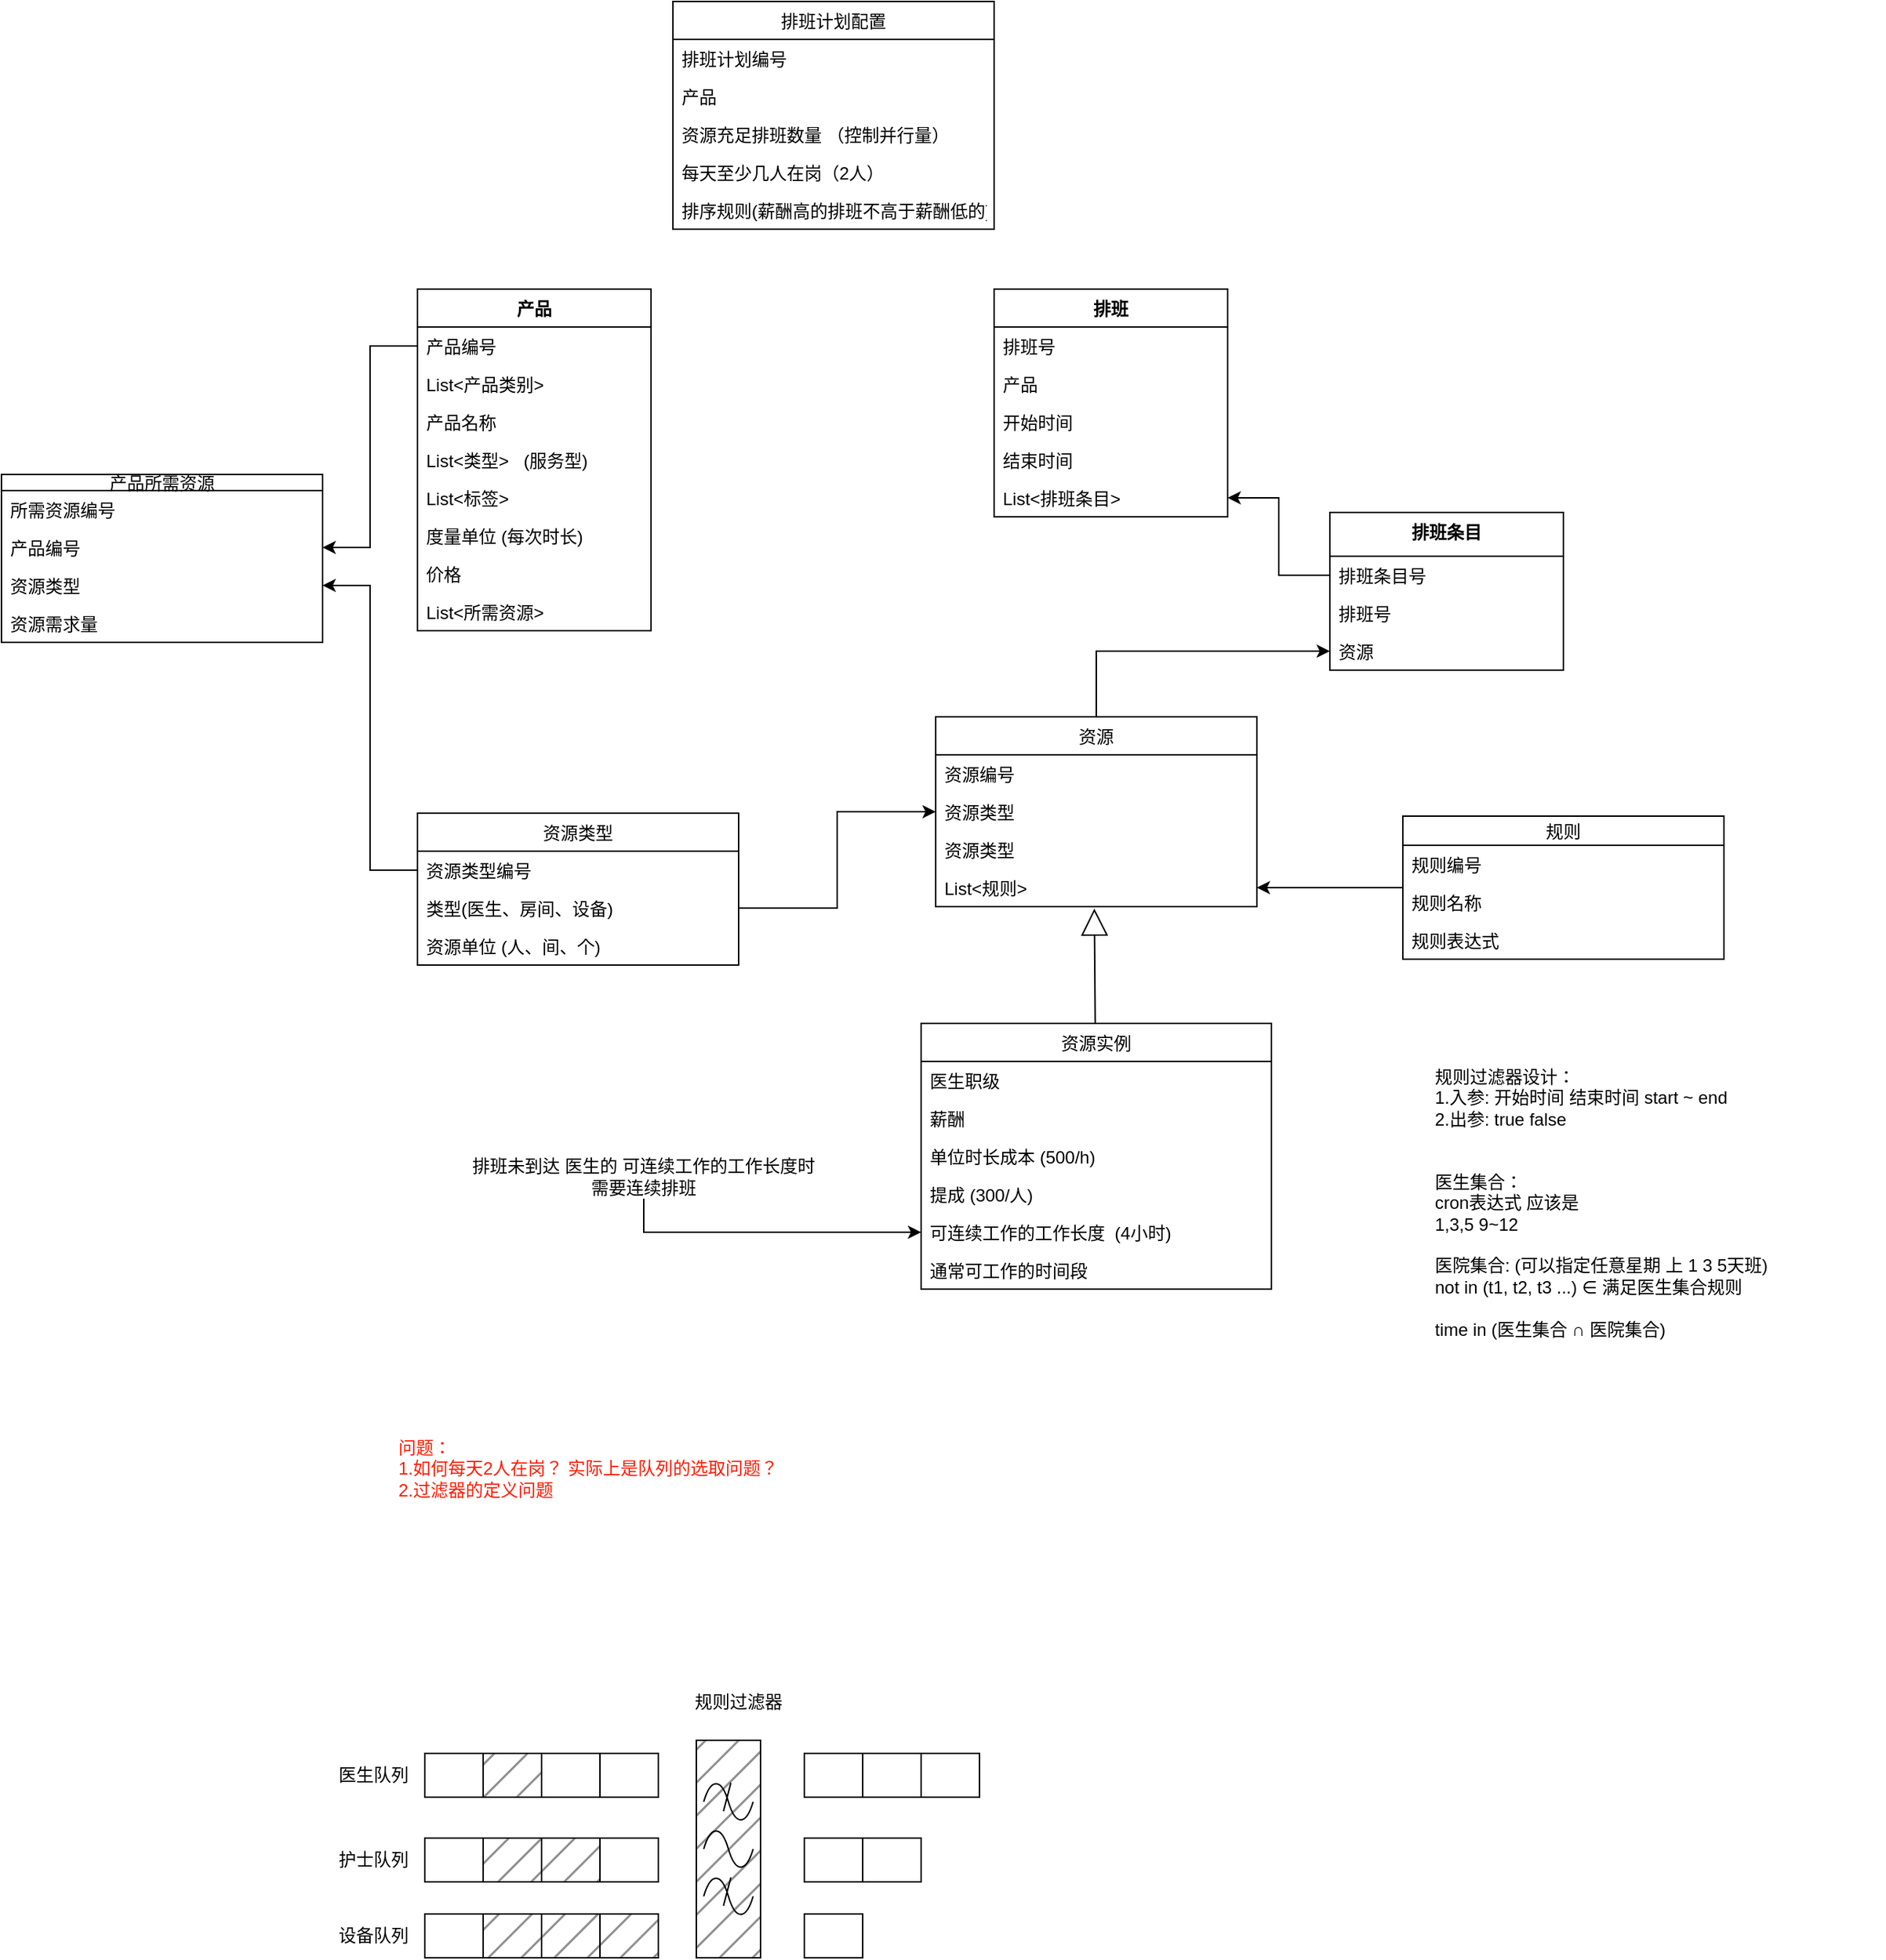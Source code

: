 <mxfile version="20.3.0" type="device"><diagram id="C5RBs43oDa-KdzZeNtuy" name="Page-1"><mxGraphModel dx="1955" dy="824" grid="1" gridSize="10" guides="1" tooltips="1" connect="1" arrows="1" fold="1" page="1" pageScale="1" pageWidth="827" pageHeight="1169" math="0" shadow="0"><root><mxCell id="WIyWlLk6GJQsqaUBKTNV-0"/><mxCell id="WIyWlLk6GJQsqaUBKTNV-1" parent="WIyWlLk6GJQsqaUBKTNV-0"/><mxCell id="ZoidcG0Hshki-Xyzw4GW-0" value="产品&#10;" style="swimlane;fontStyle=1;align=center;verticalAlign=top;childLayout=stackLayout;horizontal=1;startSize=26;horizontalStack=0;resizeParent=1;resizeParentMax=0;resizeLast=0;collapsible=1;marginBottom=0;" vertex="1" parent="WIyWlLk6GJQsqaUBKTNV-1"><mxGeometry x="315" y="287" width="160" height="234" as="geometry"/></mxCell><mxCell id="ZoidcG0Hshki-Xyzw4GW-48" value=" 产品编号" style="text;strokeColor=none;fillColor=none;align=left;verticalAlign=top;spacingLeft=4;spacingRight=4;overflow=hidden;rotatable=0;points=[[0,0.5],[1,0.5]];portConstraint=eastwest;" vertex="1" parent="ZoidcG0Hshki-Xyzw4GW-0"><mxGeometry y="26" width="160" height="26" as="geometry"/></mxCell><mxCell id="ZoidcG0Hshki-Xyzw4GW-17" value=" List&lt;产品类别&gt;" style="text;strokeColor=none;fillColor=none;align=left;verticalAlign=top;spacingLeft=4;spacingRight=4;overflow=hidden;rotatable=0;points=[[0,0.5],[1,0.5]];portConstraint=eastwest;" vertex="1" parent="ZoidcG0Hshki-Xyzw4GW-0"><mxGeometry y="52" width="160" height="26" as="geometry"/></mxCell><mxCell id="ZoidcG0Hshki-Xyzw4GW-52" value=" 产品名称" style="text;strokeColor=none;fillColor=none;align=left;verticalAlign=top;spacingLeft=4;spacingRight=4;overflow=hidden;rotatable=0;points=[[0,0.5],[1,0.5]];portConstraint=eastwest;" vertex="1" parent="ZoidcG0Hshki-Xyzw4GW-0"><mxGeometry y="78" width="160" height="26" as="geometry"/></mxCell><mxCell id="ZoidcG0Hshki-Xyzw4GW-1" value=" List&lt;类型&gt;   (服务型)" style="text;strokeColor=none;fillColor=none;align=left;verticalAlign=top;spacingLeft=4;spacingRight=4;overflow=hidden;rotatable=0;points=[[0,0.5],[1,0.5]];portConstraint=eastwest;" vertex="1" parent="ZoidcG0Hshki-Xyzw4GW-0"><mxGeometry y="104" width="160" height="26" as="geometry"/></mxCell><mxCell id="ZoidcG0Hshki-Xyzw4GW-62" value=" List&lt;标签&gt;" style="text;strokeColor=none;fillColor=none;align=left;verticalAlign=top;spacingLeft=4;spacingRight=4;overflow=hidden;rotatable=0;points=[[0,0.5],[1,0.5]];portConstraint=eastwest;" vertex="1" parent="ZoidcG0Hshki-Xyzw4GW-0"><mxGeometry y="130" width="160" height="26" as="geometry"/></mxCell><mxCell id="ZoidcG0Hshki-Xyzw4GW-64" value=" 度量单位 (每次时长)" style="text;strokeColor=none;fillColor=none;align=left;verticalAlign=top;spacingLeft=4;spacingRight=4;overflow=hidden;rotatable=0;points=[[0,0.5],[1,0.5]];portConstraint=eastwest;" vertex="1" parent="ZoidcG0Hshki-Xyzw4GW-0"><mxGeometry y="156" width="160" height="26" as="geometry"/></mxCell><mxCell id="ZoidcG0Hshki-Xyzw4GW-65" value=" 价格" style="text;strokeColor=none;fillColor=none;align=left;verticalAlign=top;spacingLeft=4;spacingRight=4;overflow=hidden;rotatable=0;points=[[0,0.5],[1,0.5]];portConstraint=eastwest;" vertex="1" parent="ZoidcG0Hshki-Xyzw4GW-0"><mxGeometry y="182" width="160" height="26" as="geometry"/></mxCell><mxCell id="ZoidcG0Hshki-Xyzw4GW-63" value=" List&lt;所需资源&gt;" style="text;strokeColor=none;fillColor=none;align=left;verticalAlign=top;spacingLeft=4;spacingRight=4;overflow=hidden;rotatable=0;points=[[0,0.5],[1,0.5]];portConstraint=eastwest;" vertex="1" parent="ZoidcG0Hshki-Xyzw4GW-0"><mxGeometry y="208" width="160" height="26" as="geometry"/></mxCell><mxCell id="ZoidcG0Hshki-Xyzw4GW-144" style="edgeStyle=orthogonalEdgeStyle;rounded=0;orthogonalLoop=1;jettySize=auto;html=1;" edge="1" parent="WIyWlLk6GJQsqaUBKTNV-1" source="ZoidcG0Hshki-Xyzw4GW-4" target="ZoidcG0Hshki-Xyzw4GW-43"><mxGeometry relative="1" as="geometry"/></mxCell><mxCell id="ZoidcG0Hshki-Xyzw4GW-4" value="资源" style="swimlane;fontStyle=0;childLayout=stackLayout;horizontal=1;startSize=26;fillColor=none;horizontalStack=0;resizeParent=1;resizeParentMax=0;resizeLast=0;collapsible=1;marginBottom=0;" vertex="1" parent="WIyWlLk6GJQsqaUBKTNV-1"><mxGeometry x="670" y="580" width="220" height="130" as="geometry"/></mxCell><mxCell id="ZoidcG0Hshki-Xyzw4GW-5" value=" 资源编号" style="text;strokeColor=none;fillColor=none;align=left;verticalAlign=top;spacingLeft=4;spacingRight=4;overflow=hidden;rotatable=0;points=[[0,0.5],[1,0.5]];portConstraint=eastwest;" vertex="1" parent="ZoidcG0Hshki-Xyzw4GW-4"><mxGeometry y="26" width="220" height="26" as="geometry"/></mxCell><mxCell id="ZoidcG0Hshki-Xyzw4GW-153" value=" 资源类型" style="text;strokeColor=none;fillColor=none;align=left;verticalAlign=top;spacingLeft=4;spacingRight=4;overflow=hidden;rotatable=0;points=[[0,0.5],[1,0.5]];portConstraint=eastwest;" vertex="1" parent="ZoidcG0Hshki-Xyzw4GW-4"><mxGeometry y="52" width="220" height="26" as="geometry"/></mxCell><mxCell id="ZoidcG0Hshki-Xyzw4GW-31" value=" 资源类型" style="text;strokeColor=none;fillColor=none;align=left;verticalAlign=top;spacingLeft=4;spacingRight=4;overflow=hidden;rotatable=0;points=[[0,0.5],[1,0.5]];portConstraint=eastwest;" vertex="1" parent="ZoidcG0Hshki-Xyzw4GW-4"><mxGeometry y="78" width="220" height="26" as="geometry"/></mxCell><mxCell id="ZoidcG0Hshki-Xyzw4GW-6" value="List&lt;规则&gt; " style="text;strokeColor=none;fillColor=none;align=left;verticalAlign=top;spacingLeft=4;spacingRight=4;overflow=hidden;rotatable=0;points=[[0,0.5],[1,0.5]];portConstraint=eastwest;" vertex="1" parent="ZoidcG0Hshki-Xyzw4GW-4"><mxGeometry y="104" width="220" height="26" as="geometry"/></mxCell><mxCell id="ZoidcG0Hshki-Xyzw4GW-8" value="排班" style="swimlane;fontStyle=1;align=center;verticalAlign=top;childLayout=stackLayout;horizontal=1;startSize=26;horizontalStack=0;resizeParent=1;resizeParentMax=0;resizeLast=0;collapsible=1;marginBottom=0;" vertex="1" parent="WIyWlLk6GJQsqaUBKTNV-1"><mxGeometry x="710" y="287" width="160" height="156" as="geometry"/></mxCell><mxCell id="ZoidcG0Hshki-Xyzw4GW-47" value=" 排班号&#10;" style="text;strokeColor=none;fillColor=none;align=left;verticalAlign=top;spacingLeft=4;spacingRight=4;overflow=hidden;rotatable=0;points=[[0,0.5],[1,0.5]];portConstraint=eastwest;" vertex="1" parent="ZoidcG0Hshki-Xyzw4GW-8"><mxGeometry y="26" width="160" height="26" as="geometry"/></mxCell><mxCell id="ZoidcG0Hshki-Xyzw4GW-9" value=" 产品" style="text;strokeColor=none;fillColor=none;align=left;verticalAlign=top;spacingLeft=4;spacingRight=4;overflow=hidden;rotatable=0;points=[[0,0.5],[1,0.5]];portConstraint=eastwest;" vertex="1" parent="ZoidcG0Hshki-Xyzw4GW-8"><mxGeometry y="52" width="160" height="26" as="geometry"/></mxCell><mxCell id="ZoidcG0Hshki-Xyzw4GW-50" value=" 开始时间" style="text;strokeColor=none;fillColor=none;align=left;verticalAlign=top;spacingLeft=4;spacingRight=4;overflow=hidden;rotatable=0;points=[[0,0.5],[1,0.5]];portConstraint=eastwest;" vertex="1" parent="ZoidcG0Hshki-Xyzw4GW-8"><mxGeometry y="78" width="160" height="26" as="geometry"/></mxCell><mxCell id="ZoidcG0Hshki-Xyzw4GW-49" value=" 结束时间" style="text;strokeColor=none;fillColor=none;align=left;verticalAlign=top;spacingLeft=4;spacingRight=4;overflow=hidden;rotatable=0;points=[[0,0.5],[1,0.5]];portConstraint=eastwest;" vertex="1" parent="ZoidcG0Hshki-Xyzw4GW-8"><mxGeometry y="104" width="160" height="26" as="geometry"/></mxCell><mxCell id="ZoidcG0Hshki-Xyzw4GW-41" value=" List&lt;排班条目&gt;" style="text;strokeColor=none;fillColor=none;align=left;verticalAlign=top;spacingLeft=4;spacingRight=4;overflow=hidden;rotatable=0;points=[[0,0.5],[1,0.5]];portConstraint=eastwest;" vertex="1" parent="ZoidcG0Hshki-Xyzw4GW-8"><mxGeometry y="130" width="160" height="26" as="geometry"/></mxCell><mxCell id="ZoidcG0Hshki-Xyzw4GW-12" value="排班条目" style="swimlane;fontStyle=1;align=center;verticalAlign=top;childLayout=stackLayout;horizontal=1;startSize=30;horizontalStack=0;resizeParent=1;resizeParentMax=0;resizeLast=0;collapsible=1;marginBottom=0;" vertex="1" parent="WIyWlLk6GJQsqaUBKTNV-1"><mxGeometry x="940" y="440" width="160" height="108" as="geometry"/></mxCell><mxCell id="ZoidcG0Hshki-Xyzw4GW-13" value=" 排班条目号" style="text;strokeColor=none;fillColor=none;align=left;verticalAlign=top;spacingLeft=4;spacingRight=4;overflow=hidden;rotatable=0;points=[[0,0.5],[1,0.5]];portConstraint=eastwest;" vertex="1" parent="ZoidcG0Hshki-Xyzw4GW-12"><mxGeometry y="30" width="160" height="26" as="geometry"/></mxCell><mxCell id="ZoidcG0Hshki-Xyzw4GW-44" value=" 排班号" style="text;strokeColor=none;fillColor=none;align=left;verticalAlign=top;spacingLeft=4;spacingRight=4;overflow=hidden;rotatable=0;points=[[0,0.5],[1,0.5]];portConstraint=eastwest;" vertex="1" parent="ZoidcG0Hshki-Xyzw4GW-12"><mxGeometry y="56" width="160" height="26" as="geometry"/></mxCell><mxCell id="ZoidcG0Hshki-Xyzw4GW-43" value="资源" style="text;strokeColor=none;fillColor=none;align=left;verticalAlign=top;spacingLeft=4;spacingRight=4;overflow=hidden;rotatable=0;points=[[0,0.5],[1,0.5]];portConstraint=eastwest;" vertex="1" parent="ZoidcG0Hshki-Xyzw4GW-12"><mxGeometry y="82" width="160" height="26" as="geometry"/></mxCell><mxCell id="ZoidcG0Hshki-Xyzw4GW-18" value="资源实例" style="swimlane;fontStyle=0;childLayout=stackLayout;horizontal=1;startSize=26;fillColor=none;horizontalStack=0;resizeParent=1;resizeParentMax=0;resizeLast=0;collapsible=1;marginBottom=0;" vertex="1" parent="WIyWlLk6GJQsqaUBKTNV-1"><mxGeometry x="660" y="790" width="240" height="182" as="geometry"/></mxCell><mxCell id="ZoidcG0Hshki-Xyzw4GW-127" value="医生职级&#10;" style="text;strokeColor=none;fillColor=none;align=left;verticalAlign=top;spacingLeft=4;spacingRight=4;overflow=hidden;rotatable=0;points=[[0,0.5],[1,0.5]];portConstraint=eastwest;" vertex="1" parent="ZoidcG0Hshki-Xyzw4GW-18"><mxGeometry y="26" width="240" height="26" as="geometry"/></mxCell><mxCell id="ZoidcG0Hshki-Xyzw4GW-104" value="薪酬" style="text;strokeColor=none;fillColor=none;align=left;verticalAlign=top;spacingLeft=4;spacingRight=4;overflow=hidden;rotatable=0;points=[[0,0.5],[1,0.5]];portConstraint=eastwest;" vertex="1" parent="ZoidcG0Hshki-Xyzw4GW-18"><mxGeometry y="52" width="240" height="26" as="geometry"/></mxCell><mxCell id="ZoidcG0Hshki-Xyzw4GW-107" value=" 单位时长成本 (500/h)" style="text;strokeColor=none;fillColor=none;align=left;verticalAlign=top;spacingLeft=4;spacingRight=4;overflow=hidden;rotatable=0;points=[[0,0.5],[1,0.5]];portConstraint=eastwest;" vertex="1" parent="ZoidcG0Hshki-Xyzw4GW-18"><mxGeometry y="78" width="240" height="26" as="geometry"/></mxCell><mxCell id="ZoidcG0Hshki-Xyzw4GW-77" value=" 提成 (300/人)" style="text;strokeColor=none;fillColor=none;align=left;verticalAlign=top;spacingLeft=4;spacingRight=4;overflow=hidden;rotatable=0;points=[[0,0.5],[1,0.5]];portConstraint=eastwest;" vertex="1" parent="ZoidcG0Hshki-Xyzw4GW-18"><mxGeometry y="104" width="240" height="26" as="geometry"/></mxCell><mxCell id="ZoidcG0Hshki-Xyzw4GW-78" value=" 可连续工作的工作长度  (4小时)" style="text;strokeColor=none;fillColor=none;align=left;verticalAlign=top;spacingLeft=4;spacingRight=4;overflow=hidden;rotatable=0;points=[[0,0.5],[1,0.5]];portConstraint=eastwest;" vertex="1" parent="ZoidcG0Hshki-Xyzw4GW-18"><mxGeometry y="130" width="240" height="26" as="geometry"/></mxCell><mxCell id="ZoidcG0Hshki-Xyzw4GW-19" value=" 通常可工作的时间段" style="text;strokeColor=none;fillColor=none;align=left;verticalAlign=top;spacingLeft=4;spacingRight=4;overflow=hidden;rotatable=0;points=[[0,0.5],[1,0.5]];portConstraint=eastwest;" vertex="1" parent="ZoidcG0Hshki-Xyzw4GW-18"><mxGeometry y="156" width="240" height="26" as="geometry"/></mxCell><mxCell id="ZoidcG0Hshki-Xyzw4GW-145" style="edgeStyle=orthogonalEdgeStyle;rounded=0;orthogonalLoop=1;jettySize=auto;html=1;entryX=1;entryY=0.5;entryDx=0;entryDy=0;" edge="1" parent="WIyWlLk6GJQsqaUBKTNV-1" source="ZoidcG0Hshki-Xyzw4GW-36" target="ZoidcG0Hshki-Xyzw4GW-6"><mxGeometry relative="1" as="geometry"/></mxCell><mxCell id="ZoidcG0Hshki-Xyzw4GW-36" value="规则" style="swimlane;fontStyle=0;childLayout=stackLayout;horizontal=1;startSize=20;fillColor=none;horizontalStack=0;resizeParent=1;resizeParentMax=0;resizeLast=0;collapsible=1;marginBottom=0;" vertex="1" parent="WIyWlLk6GJQsqaUBKTNV-1"><mxGeometry x="990" y="648" width="220" height="98" as="geometry"/></mxCell><mxCell id="ZoidcG0Hshki-Xyzw4GW-37" value=" 规则编号" style="text;strokeColor=none;fillColor=none;align=left;verticalAlign=top;spacingLeft=4;spacingRight=4;overflow=hidden;rotatable=0;points=[[0,0.5],[1,0.5]];portConstraint=eastwest;" vertex="1" parent="ZoidcG0Hshki-Xyzw4GW-36"><mxGeometry y="20" width="220" height="26" as="geometry"/></mxCell><mxCell id="ZoidcG0Hshki-Xyzw4GW-148" value=" 规则名称" style="text;strokeColor=none;fillColor=none;align=left;verticalAlign=top;spacingLeft=4;spacingRight=4;overflow=hidden;rotatable=0;points=[[0,0.5],[1,0.5]];portConstraint=eastwest;" vertex="1" parent="ZoidcG0Hshki-Xyzw4GW-36"><mxGeometry y="46" width="220" height="26" as="geometry"/></mxCell><mxCell id="ZoidcG0Hshki-Xyzw4GW-38" value=" 规则表达式" style="text;strokeColor=none;fillColor=none;align=left;verticalAlign=top;spacingLeft=4;spacingRight=4;overflow=hidden;rotatable=0;points=[[0,0.5],[1,0.5]];portConstraint=eastwest;" vertex="1" parent="ZoidcG0Hshki-Xyzw4GW-36"><mxGeometry y="72" width="220" height="26" as="geometry"/></mxCell><mxCell id="ZoidcG0Hshki-Xyzw4GW-66" value="产品所需资源" style="swimlane;fontStyle=0;childLayout=stackLayout;horizontal=1;startSize=11;fillColor=none;horizontalStack=0;resizeParent=1;resizeParentMax=0;resizeLast=0;collapsible=1;marginBottom=0;" vertex="1" parent="WIyWlLk6GJQsqaUBKTNV-1"><mxGeometry x="30" y="414" width="220" height="115" as="geometry"/></mxCell><mxCell id="ZoidcG0Hshki-Xyzw4GW-67" value=" 所需资源编号" style="text;strokeColor=none;fillColor=none;align=left;verticalAlign=top;spacingLeft=4;spacingRight=4;overflow=hidden;rotatable=0;points=[[0,0.5],[1,0.5]];portConstraint=eastwest;" vertex="1" parent="ZoidcG0Hshki-Xyzw4GW-66"><mxGeometry y="11" width="220" height="26" as="geometry"/></mxCell><mxCell id="ZoidcG0Hshki-Xyzw4GW-80" value=" 产品编号" style="text;strokeColor=none;fillColor=none;align=left;verticalAlign=top;spacingLeft=4;spacingRight=4;overflow=hidden;rotatable=0;points=[[0,0.5],[1,0.5]];portConstraint=eastwest;" vertex="1" parent="ZoidcG0Hshki-Xyzw4GW-66"><mxGeometry y="37" width="220" height="26" as="geometry"/></mxCell><mxCell id="ZoidcG0Hshki-Xyzw4GW-76" value=" 资源类型" style="text;strokeColor=none;fillColor=none;align=left;verticalAlign=top;spacingLeft=4;spacingRight=4;overflow=hidden;rotatable=0;points=[[0,0.5],[1,0.5]];portConstraint=eastwest;" vertex="1" parent="ZoidcG0Hshki-Xyzw4GW-66"><mxGeometry y="63" width="220" height="26" as="geometry"/></mxCell><mxCell id="ZoidcG0Hshki-Xyzw4GW-68" value=" 资源需求量" style="text;strokeColor=none;fillColor=none;align=left;verticalAlign=top;spacingLeft=4;spacingRight=4;overflow=hidden;rotatable=0;points=[[0,0.5],[1,0.5]];portConstraint=eastwest;" vertex="1" parent="ZoidcG0Hshki-Xyzw4GW-66"><mxGeometry y="89" width="220" height="26" as="geometry"/></mxCell><mxCell id="ZoidcG0Hshki-Xyzw4GW-86" style="edgeStyle=orthogonalEdgeStyle;rounded=0;orthogonalLoop=1;jettySize=auto;html=1;" edge="1" parent="WIyWlLk6GJQsqaUBKTNV-1" source="ZoidcG0Hshki-Xyzw4GW-48" target="ZoidcG0Hshki-Xyzw4GW-80"><mxGeometry relative="1" as="geometry"/></mxCell><mxCell id="ZoidcG0Hshki-Xyzw4GW-92" value="资源类型" style="swimlane;fontStyle=0;childLayout=stackLayout;horizontal=1;startSize=26;fillColor=none;horizontalStack=0;resizeParent=1;resizeParentMax=0;resizeLast=0;collapsible=1;marginBottom=0;" vertex="1" parent="WIyWlLk6GJQsqaUBKTNV-1"><mxGeometry x="315" y="646" width="220" height="104" as="geometry"/></mxCell><mxCell id="ZoidcG0Hshki-Xyzw4GW-93" value=" 资源类型编号" style="text;strokeColor=none;fillColor=none;align=left;verticalAlign=top;spacingLeft=4;spacingRight=4;overflow=hidden;rotatable=0;points=[[0,0.5],[1,0.5]];portConstraint=eastwest;" vertex="1" parent="ZoidcG0Hshki-Xyzw4GW-92"><mxGeometry y="26" width="220" height="26" as="geometry"/></mxCell><mxCell id="ZoidcG0Hshki-Xyzw4GW-101" value=" 类型(医生、房间、设备)" style="text;strokeColor=none;fillColor=none;align=left;verticalAlign=top;spacingLeft=4;spacingRight=4;overflow=hidden;rotatable=0;points=[[0,0.5],[1,0.5]];portConstraint=eastwest;" vertex="1" parent="ZoidcG0Hshki-Xyzw4GW-92"><mxGeometry y="52" width="220" height="26" as="geometry"/></mxCell><mxCell id="ZoidcG0Hshki-Xyzw4GW-94" value=" 资源单位 (人、间、个)" style="text;strokeColor=none;fillColor=none;align=left;verticalAlign=top;spacingLeft=4;spacingRight=4;overflow=hidden;rotatable=0;points=[[0,0.5],[1,0.5]];portConstraint=eastwest;" vertex="1" parent="ZoidcG0Hshki-Xyzw4GW-92"><mxGeometry y="78" width="220" height="26" as="geometry"/></mxCell><mxCell id="ZoidcG0Hshki-Xyzw4GW-98" style="edgeStyle=orthogonalEdgeStyle;rounded=0;orthogonalLoop=1;jettySize=auto;html=1;" edge="1" parent="WIyWlLk6GJQsqaUBKTNV-1" source="ZoidcG0Hshki-Xyzw4GW-93" target="ZoidcG0Hshki-Xyzw4GW-76"><mxGeometry relative="1" as="geometry"><mxPoint x="250" y="516" as="targetPoint"/></mxGeometry></mxCell><mxCell id="ZoidcG0Hshki-Xyzw4GW-105" value="" style="endArrow=block;endSize=16;endFill=0;html=1;rounded=0;entryX=0.494;entryY=1.051;entryDx=0;entryDy=0;entryPerimeter=0;" edge="1" parent="WIyWlLk6GJQsqaUBKTNV-1" source="ZoidcG0Hshki-Xyzw4GW-18" target="ZoidcG0Hshki-Xyzw4GW-6"><mxGeometry width="160" relative="1" as="geometry"><mxPoint x="930" y="693" as="sourcePoint"/><mxPoint x="1250" y="443" as="targetPoint"/></mxGeometry></mxCell><mxCell id="ZoidcG0Hshki-Xyzw4GW-129" value="排班计划配置" style="swimlane;fontStyle=0;childLayout=stackLayout;horizontal=1;startSize=26;fillColor=none;horizontalStack=0;resizeParent=1;resizeParentMax=0;resizeLast=0;collapsible=1;marginBottom=0;" vertex="1" parent="WIyWlLk6GJQsqaUBKTNV-1"><mxGeometry x="490" y="90" width="220" height="156" as="geometry"/></mxCell><mxCell id="ZoidcG0Hshki-Xyzw4GW-134" value=" 排班计划编号" style="text;strokeColor=none;fillColor=none;align=left;verticalAlign=top;spacingLeft=4;spacingRight=4;overflow=hidden;rotatable=0;points=[[0,0.5],[1,0.5]];portConstraint=eastwest;" vertex="1" parent="ZoidcG0Hshki-Xyzw4GW-129"><mxGeometry y="26" width="220" height="26" as="geometry"/></mxCell><mxCell id="ZoidcG0Hshki-Xyzw4GW-136" value=" 产品" style="text;strokeColor=none;fillColor=none;align=left;verticalAlign=top;spacingLeft=4;spacingRight=4;overflow=hidden;rotatable=0;points=[[0,0.5],[1,0.5]];portConstraint=eastwest;" vertex="1" parent="ZoidcG0Hshki-Xyzw4GW-129"><mxGeometry y="52" width="220" height="26" as="geometry"/></mxCell><mxCell id="ZoidcG0Hshki-Xyzw4GW-149" value="资源充足排班数量 （控制并行量）" style="text;strokeColor=none;fillColor=none;align=left;verticalAlign=top;spacingLeft=4;spacingRight=4;overflow=hidden;rotatable=0;points=[[0,0.5],[1,0.5]];portConstraint=eastwest;" vertex="1" parent="ZoidcG0Hshki-Xyzw4GW-129"><mxGeometry y="78" width="220" height="26" as="geometry"/></mxCell><mxCell id="ZoidcG0Hshki-Xyzw4GW-152" value="每天至少几人在岗（2人）" style="text;strokeColor=none;fillColor=none;align=left;verticalAlign=top;spacingLeft=4;spacingRight=4;overflow=hidden;rotatable=0;points=[[0,0.5],[1,0.5]];portConstraint=eastwest;" vertex="1" parent="ZoidcG0Hshki-Xyzw4GW-129"><mxGeometry y="104" width="220" height="26" as="geometry"/></mxCell><mxCell id="ZoidcG0Hshki-Xyzw4GW-151" value="排序规则(薪酬高的排班不高于薪酬低的)" style="text;strokeColor=none;fillColor=none;align=left;verticalAlign=top;spacingLeft=4;spacingRight=4;overflow=hidden;rotatable=0;points=[[0,0.5],[1,0.5]];portConstraint=eastwest;" vertex="1" parent="ZoidcG0Hshki-Xyzw4GW-129"><mxGeometry y="130" width="220" height="26" as="geometry"/></mxCell><mxCell id="ZoidcG0Hshki-Xyzw4GW-137" style="edgeStyle=orthogonalEdgeStyle;rounded=0;orthogonalLoop=1;jettySize=auto;html=1;" edge="1" parent="WIyWlLk6GJQsqaUBKTNV-1" source="ZoidcG0Hshki-Xyzw4GW-13" target="ZoidcG0Hshki-Xyzw4GW-41"><mxGeometry relative="1" as="geometry"/></mxCell><mxCell id="ZoidcG0Hshki-Xyzw4GW-154" style="edgeStyle=orthogonalEdgeStyle;rounded=0;orthogonalLoop=1;jettySize=auto;html=1;entryX=0;entryY=0.5;entryDx=0;entryDy=0;" edge="1" parent="WIyWlLk6GJQsqaUBKTNV-1" source="ZoidcG0Hshki-Xyzw4GW-101" target="ZoidcG0Hshki-Xyzw4GW-153"><mxGeometry relative="1" as="geometry"><mxPoint x="590" y="690.0" as="targetPoint"/></mxGeometry></mxCell><mxCell id="ZoidcG0Hshki-Xyzw4GW-166" value="" style="rounded=0;whiteSpace=wrap;html=1;" vertex="1" parent="WIyWlLk6GJQsqaUBKTNV-1"><mxGeometry x="320" y="1290" width="40" height="30" as="geometry"/></mxCell><mxCell id="ZoidcG0Hshki-Xyzw4GW-167" value="" style="rounded=0;whiteSpace=wrap;html=1;" vertex="1" parent="WIyWlLk6GJQsqaUBKTNV-1"><mxGeometry x="360" y="1290" width="40" height="30" as="geometry"/></mxCell><mxCell id="ZoidcG0Hshki-Xyzw4GW-168" value="" style="rounded=0;whiteSpace=wrap;html=1;fillStyle=hatch;gradientColor=none;fillColor=#8F8F8F;" vertex="1" parent="WIyWlLk6GJQsqaUBKTNV-1"><mxGeometry x="360" y="1290" width="40" height="30" as="geometry"/></mxCell><mxCell id="ZoidcG0Hshki-Xyzw4GW-169" value="" style="rounded=0;whiteSpace=wrap;html=1;" vertex="1" parent="WIyWlLk6GJQsqaUBKTNV-1"><mxGeometry x="400" y="1290" width="40" height="30" as="geometry"/></mxCell><mxCell id="ZoidcG0Hshki-Xyzw4GW-170" value="" style="rounded=0;whiteSpace=wrap;html=1;" vertex="1" parent="WIyWlLk6GJQsqaUBKTNV-1"><mxGeometry x="440" y="1290" width="40" height="30" as="geometry"/></mxCell><mxCell id="ZoidcG0Hshki-Xyzw4GW-171" value="" style="rounded=0;whiteSpace=wrap;html=1;" vertex="1" parent="WIyWlLk6GJQsqaUBKTNV-1"><mxGeometry x="580" y="1290" width="40" height="30" as="geometry"/></mxCell><mxCell id="ZoidcG0Hshki-Xyzw4GW-174" value="" style="rounded=0;whiteSpace=wrap;html=1;" vertex="1" parent="WIyWlLk6GJQsqaUBKTNV-1"><mxGeometry x="620" y="1290" width="40" height="30" as="geometry"/></mxCell><mxCell id="ZoidcG0Hshki-Xyzw4GW-175" value="" style="rounded=0;whiteSpace=wrap;html=1;" vertex="1" parent="WIyWlLk6GJQsqaUBKTNV-1"><mxGeometry x="660" y="1290" width="40" height="30" as="geometry"/></mxCell><mxCell id="ZoidcG0Hshki-Xyzw4GW-178" value="" style="verticalLabelPosition=bottom;shadow=0;dashed=0;align=center;html=1;verticalAlign=top;shape=mxgraph.electrical.abstract.filter;fillStyle=hatch;fillColor=#8F8F8F;gradientColor=none;" vertex="1" parent="WIyWlLk6GJQsqaUBKTNV-1"><mxGeometry x="506" y="1281" width="44" height="149" as="geometry"/></mxCell><mxCell id="ZoidcG0Hshki-Xyzw4GW-180" value="规则过滤器" style="text;html=1;strokeColor=none;fillColor=none;align=center;verticalAlign=middle;whiteSpace=wrap;rounded=0;shadow=0;fillStyle=hatch;" vertex="1" parent="WIyWlLk6GJQsqaUBKTNV-1"><mxGeometry x="480" y="1240" width="110" height="30" as="geometry"/></mxCell><mxCell id="ZoidcG0Hshki-Xyzw4GW-181" value="医生队列" style="text;html=1;strokeColor=none;fillColor=none;align=center;verticalAlign=middle;whiteSpace=wrap;rounded=0;shadow=0;fillStyle=hatch;" vertex="1" parent="WIyWlLk6GJQsqaUBKTNV-1"><mxGeometry x="260" y="1290" width="50" height="30" as="geometry"/></mxCell><mxCell id="ZoidcG0Hshki-Xyzw4GW-207" value="" style="rounded=0;whiteSpace=wrap;html=1;" vertex="1" parent="WIyWlLk6GJQsqaUBKTNV-1"><mxGeometry x="320" y="1348" width="40" height="30" as="geometry"/></mxCell><mxCell id="ZoidcG0Hshki-Xyzw4GW-208" value="" style="rounded=0;whiteSpace=wrap;html=1;" vertex="1" parent="WIyWlLk6GJQsqaUBKTNV-1"><mxGeometry x="360" y="1348" width="40" height="30" as="geometry"/></mxCell><mxCell id="ZoidcG0Hshki-Xyzw4GW-209" value="" style="rounded=0;whiteSpace=wrap;html=1;fillStyle=hatch;gradientColor=none;fillColor=#8F8F8F;" vertex="1" parent="WIyWlLk6GJQsqaUBKTNV-1"><mxGeometry x="360" y="1348" width="40" height="30" as="geometry"/></mxCell><mxCell id="ZoidcG0Hshki-Xyzw4GW-210" value="" style="rounded=0;whiteSpace=wrap;html=1;fillStyle=hatch;fillColor=#8F8F8F;" vertex="1" parent="WIyWlLk6GJQsqaUBKTNV-1"><mxGeometry x="400" y="1348" width="40" height="30" as="geometry"/></mxCell><mxCell id="ZoidcG0Hshki-Xyzw4GW-211" value="" style="rounded=0;whiteSpace=wrap;html=1;" vertex="1" parent="WIyWlLk6GJQsqaUBKTNV-1"><mxGeometry x="440" y="1348" width="40" height="30" as="geometry"/></mxCell><mxCell id="ZoidcG0Hshki-Xyzw4GW-212" value="护士队列" style="text;html=1;strokeColor=none;fillColor=none;align=center;verticalAlign=middle;whiteSpace=wrap;rounded=0;shadow=0;fillStyle=hatch;" vertex="1" parent="WIyWlLk6GJQsqaUBKTNV-1"><mxGeometry x="260" y="1348" width="50" height="30" as="geometry"/></mxCell><mxCell id="ZoidcG0Hshki-Xyzw4GW-231" value="" style="rounded=0;whiteSpace=wrap;html=1;" vertex="1" parent="WIyWlLk6GJQsqaUBKTNV-1"><mxGeometry x="320" y="1400" width="40" height="30" as="geometry"/></mxCell><mxCell id="ZoidcG0Hshki-Xyzw4GW-232" value="" style="rounded=0;whiteSpace=wrap;html=1;" vertex="1" parent="WIyWlLk6GJQsqaUBKTNV-1"><mxGeometry x="360" y="1400" width="40" height="30" as="geometry"/></mxCell><mxCell id="ZoidcG0Hshki-Xyzw4GW-233" value="" style="rounded=0;whiteSpace=wrap;html=1;fillStyle=hatch;gradientColor=none;fillColor=#8F8F8F;" vertex="1" parent="WIyWlLk6GJQsqaUBKTNV-1"><mxGeometry x="360" y="1400" width="40" height="30" as="geometry"/></mxCell><mxCell id="ZoidcG0Hshki-Xyzw4GW-234" value="" style="rounded=0;whiteSpace=wrap;html=1;fillColor=#8F8F8F;fillStyle=hatch;" vertex="1" parent="WIyWlLk6GJQsqaUBKTNV-1"><mxGeometry x="400" y="1400" width="40" height="30" as="geometry"/></mxCell><mxCell id="ZoidcG0Hshki-Xyzw4GW-235" value="" style="rounded=0;whiteSpace=wrap;html=1;fillColor=#8F8F8F;fillStyle=hatch;" vertex="1" parent="WIyWlLk6GJQsqaUBKTNV-1"><mxGeometry x="440" y="1400" width="40" height="30" as="geometry"/></mxCell><mxCell id="ZoidcG0Hshki-Xyzw4GW-236" value="设备队列" style="text;html=1;strokeColor=none;fillColor=none;align=center;verticalAlign=middle;whiteSpace=wrap;rounded=0;shadow=0;fillStyle=hatch;" vertex="1" parent="WIyWlLk6GJQsqaUBKTNV-1"><mxGeometry x="260" y="1400" width="50" height="30" as="geometry"/></mxCell><mxCell id="ZoidcG0Hshki-Xyzw4GW-242" value="" style="rounded=0;whiteSpace=wrap;html=1;" vertex="1" parent="WIyWlLk6GJQsqaUBKTNV-1"><mxGeometry x="580" y="1348" width="40" height="30" as="geometry"/></mxCell><mxCell id="ZoidcG0Hshki-Xyzw4GW-243" value="" style="rounded=0;whiteSpace=wrap;html=1;" vertex="1" parent="WIyWlLk6GJQsqaUBKTNV-1"><mxGeometry x="620" y="1348" width="40" height="30" as="geometry"/></mxCell><mxCell id="ZoidcG0Hshki-Xyzw4GW-245" value="" style="rounded=0;whiteSpace=wrap;html=1;" vertex="1" parent="WIyWlLk6GJQsqaUBKTNV-1"><mxGeometry x="580" y="1400" width="40" height="30" as="geometry"/></mxCell><mxCell id="ZoidcG0Hshki-Xyzw4GW-249" value="问题：&lt;br&gt;1.如何每天2人在岗？ 实际上是队列的选取问题？&lt;br&gt;2.过滤器的定义问题" style="text;html=1;strokeColor=none;fillColor=none;align=left;verticalAlign=middle;whiteSpace=wrap;rounded=0;shadow=0;fillStyle=hatch;fontColor=#FF1C03;" vertex="1" parent="WIyWlLk6GJQsqaUBKTNV-1"><mxGeometry x="300" y="1070" width="300" height="50" as="geometry"/></mxCell><mxCell id="ZoidcG0Hshki-Xyzw4GW-253" style="edgeStyle=orthogonalEdgeStyle;rounded=0;orthogonalLoop=1;jettySize=auto;html=1;entryX=0;entryY=0.5;entryDx=0;entryDy=0;" edge="1" parent="WIyWlLk6GJQsqaUBKTNV-1" source="ZoidcG0Hshki-Xyzw4GW-252" target="ZoidcG0Hshki-Xyzw4GW-78"><mxGeometry relative="1" as="geometry"/></mxCell><mxCell id="ZoidcG0Hshki-Xyzw4GW-252" value="排班未到达 医生的 可连续工作的工作长度时 &lt;br&gt;需要连续排班" style="text;html=1;strokeColor=none;fillColor=none;align=center;verticalAlign=middle;whiteSpace=wrap;rounded=0;shadow=0;fillStyle=hatch;" vertex="1" parent="WIyWlLk6GJQsqaUBKTNV-1"><mxGeometry x="330" y="880" width="280" height="30" as="geometry"/></mxCell><mxCell id="ZoidcG0Hshki-Xyzw4GW-254" value="规则过滤器设计：&lt;br&gt;1.入参: 开始时间 结束时间 start ~ end&lt;br&gt;2.出参: true false&lt;br&gt;&lt;br&gt;&lt;br&gt;医生集合：&lt;br&gt;cron表达式 应该是&lt;br&gt;1,3,5 9~12&lt;br&gt;&lt;br&gt;医院集合: (可以指定任意星期 上 1 3 5天班)&lt;br&gt;not in (t1, t2, t3 ...) ∈ 满足医生集合规则&lt;br&gt;&lt;br&gt;time in (医生集合 ∩ 医院集合)" style="text;html=1;strokeColor=none;fillColor=none;align=left;verticalAlign=middle;whiteSpace=wrap;rounded=0;shadow=0;fillStyle=hatch;" vertex="1" parent="WIyWlLk6GJQsqaUBKTNV-1"><mxGeometry x="1010" y="825" width="310" height="175" as="geometry"/></mxCell></root></mxGraphModel></diagram></mxfile>